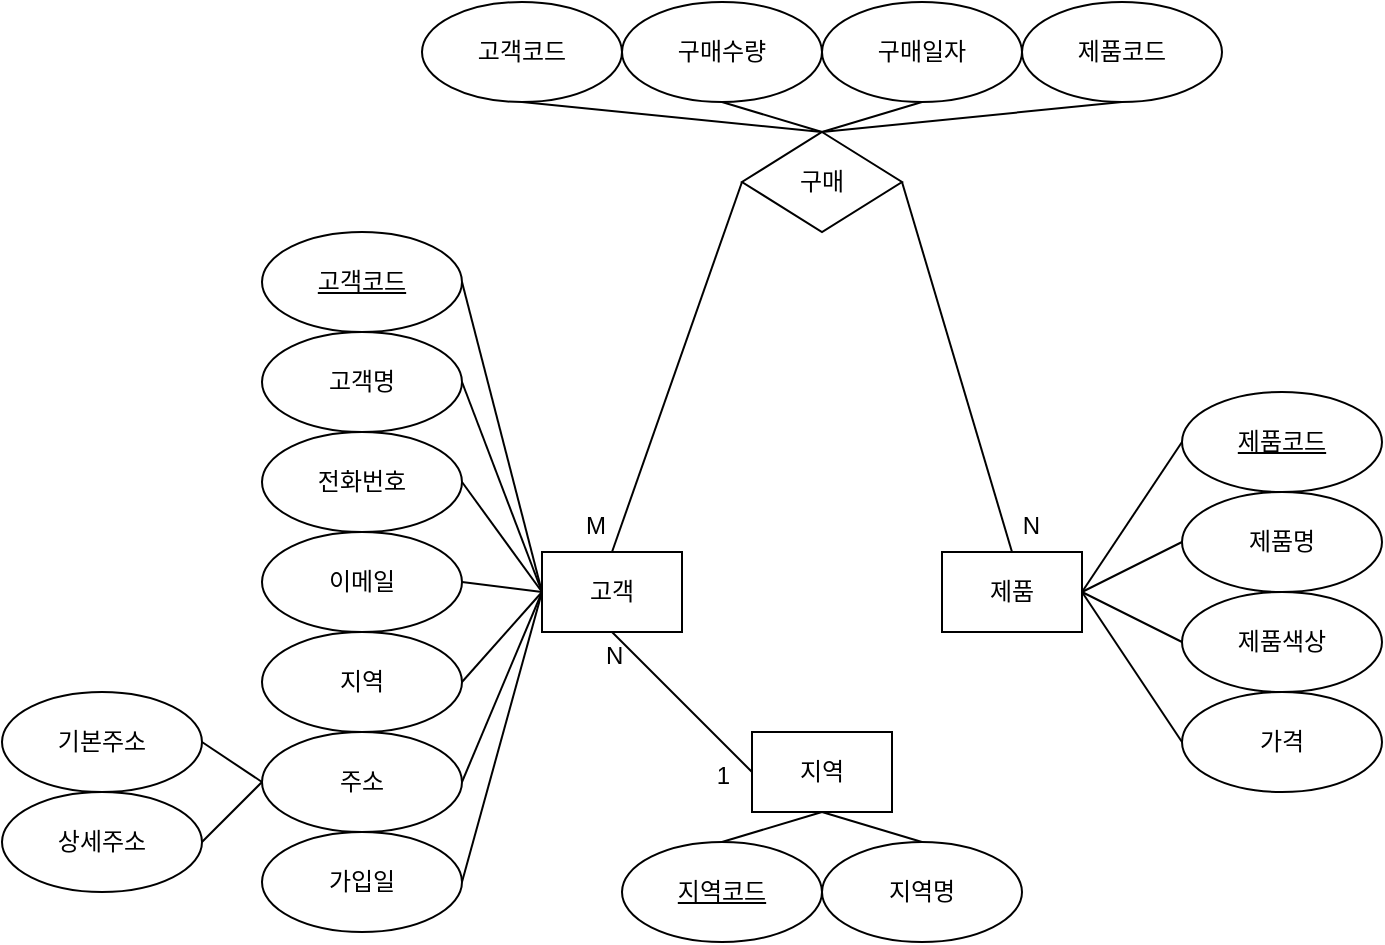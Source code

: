 <mxfile version="22.1.16" type="github">
  <diagram name="페이지-1" id="BGNcM_PZ6w7HkBIBmL-b">
    <mxGraphModel dx="1666" dy="793" grid="1" gridSize="10" guides="1" tooltips="1" connect="1" arrows="1" fold="1" page="1" pageScale="1" pageWidth="827" pageHeight="1169" math="0" shadow="0">
      <root>
        <mxCell id="0" />
        <mxCell id="1" parent="0" />
        <mxCell id="1nU7kdwLqWXRDg3xbZw1-1" value="고객" style="rounded=0;whiteSpace=wrap;html=1;" vertex="1" parent="1">
          <mxGeometry x="320" y="440" width="70" height="40" as="geometry" />
        </mxCell>
        <mxCell id="1nU7kdwLqWXRDg3xbZw1-4" value="제품" style="rounded=0;whiteSpace=wrap;html=1;" vertex="1" parent="1">
          <mxGeometry x="520" y="440" width="70" height="40" as="geometry" />
        </mxCell>
        <mxCell id="1nU7kdwLqWXRDg3xbZw1-5" value="지역" style="rounded=0;whiteSpace=wrap;html=1;" vertex="1" parent="1">
          <mxGeometry x="425" y="530" width="70" height="40" as="geometry" />
        </mxCell>
        <mxCell id="1nU7kdwLqWXRDg3xbZw1-6" value="지역명" style="ellipse;whiteSpace=wrap;html=1;" vertex="1" parent="1">
          <mxGeometry x="460" y="585" width="100" height="50" as="geometry" />
        </mxCell>
        <mxCell id="1nU7kdwLqWXRDg3xbZw1-9" value="고객명" style="ellipse;whiteSpace=wrap;html=1;" vertex="1" parent="1">
          <mxGeometry x="180" y="330" width="100" height="50" as="geometry" />
        </mxCell>
        <mxCell id="1nU7kdwLqWXRDg3xbZw1-10" value="전화번호" style="ellipse;whiteSpace=wrap;html=1;" vertex="1" parent="1">
          <mxGeometry x="180" y="380" width="100" height="50" as="geometry" />
        </mxCell>
        <mxCell id="1nU7kdwLqWXRDg3xbZw1-11" value="이메일" style="ellipse;whiteSpace=wrap;html=1;" vertex="1" parent="1">
          <mxGeometry x="180" y="430" width="100" height="50" as="geometry" />
        </mxCell>
        <mxCell id="1nU7kdwLqWXRDg3xbZw1-12" value="지역" style="ellipse;whiteSpace=wrap;html=1;" vertex="1" parent="1">
          <mxGeometry x="180" y="480" width="100" height="50" as="geometry" />
        </mxCell>
        <mxCell id="1nU7kdwLqWXRDg3xbZw1-13" value="기본주소" style="ellipse;whiteSpace=wrap;html=1;" vertex="1" parent="1">
          <mxGeometry x="50" y="510" width="100" height="50" as="geometry" />
        </mxCell>
        <mxCell id="1nU7kdwLqWXRDg3xbZw1-14" value="가입일" style="ellipse;whiteSpace=wrap;html=1;" vertex="1" parent="1">
          <mxGeometry x="180" y="580" width="100" height="50" as="geometry" />
        </mxCell>
        <mxCell id="1nU7kdwLqWXRDg3xbZw1-15" value="구매수량" style="ellipse;whiteSpace=wrap;html=1;" vertex="1" parent="1">
          <mxGeometry x="360" y="165" width="100" height="50" as="geometry" />
        </mxCell>
        <mxCell id="1nU7kdwLqWXRDg3xbZw1-16" value="구매일자" style="ellipse;whiteSpace=wrap;html=1;" vertex="1" parent="1">
          <mxGeometry x="460" y="165" width="100" height="50" as="geometry" />
        </mxCell>
        <mxCell id="1nU7kdwLqWXRDg3xbZw1-17" value="제품색상" style="ellipse;whiteSpace=wrap;html=1;" vertex="1" parent="1">
          <mxGeometry x="640" y="460" width="100" height="50" as="geometry" />
        </mxCell>
        <mxCell id="1nU7kdwLqWXRDg3xbZw1-18" value="가격" style="ellipse;whiteSpace=wrap;html=1;" vertex="1" parent="1">
          <mxGeometry x="640" y="510" width="100" height="50" as="geometry" />
        </mxCell>
        <mxCell id="1nU7kdwLqWXRDg3xbZw1-19" value="구매" style="rhombus;whiteSpace=wrap;html=1;" vertex="1" parent="1">
          <mxGeometry x="420" y="230" width="80" height="50" as="geometry" />
        </mxCell>
        <mxCell id="1nU7kdwLqWXRDg3xbZw1-21" value="제품명" style="ellipse;whiteSpace=wrap;html=1;" vertex="1" parent="1">
          <mxGeometry x="640" y="410" width="100" height="50" as="geometry" />
        </mxCell>
        <mxCell id="1nU7kdwLqWXRDg3xbZw1-24" value="" style="endArrow=none;html=1;rounded=0;exitX=1;exitY=0.5;exitDx=0;exitDy=0;entryX=0;entryY=0.5;entryDx=0;entryDy=0;" edge="1" parent="1" source="1nU7kdwLqWXRDg3xbZw1-58" target="1nU7kdwLqWXRDg3xbZw1-1">
          <mxGeometry relative="1" as="geometry">
            <mxPoint x="310" y="370" as="sourcePoint" />
            <mxPoint x="470" y="370" as="targetPoint" />
          </mxGeometry>
        </mxCell>
        <mxCell id="1nU7kdwLqWXRDg3xbZw1-25" value="" style="endArrow=none;html=1;rounded=0;exitX=1;exitY=0.5;exitDx=0;exitDy=0;entryX=0;entryY=0.5;entryDx=0;entryDy=0;" edge="1" parent="1" source="1nU7kdwLqWXRDg3xbZw1-9" target="1nU7kdwLqWXRDg3xbZw1-1">
          <mxGeometry relative="1" as="geometry">
            <mxPoint x="300" y="435" as="sourcePoint" />
            <mxPoint x="385" y="565" as="targetPoint" />
          </mxGeometry>
        </mxCell>
        <mxCell id="1nU7kdwLqWXRDg3xbZw1-26" value="" style="endArrow=none;html=1;rounded=0;exitX=1;exitY=0.5;exitDx=0;exitDy=0;entryX=0;entryY=0.5;entryDx=0;entryDy=0;" edge="1" parent="1" source="1nU7kdwLqWXRDg3xbZw1-10" target="1nU7kdwLqWXRDg3xbZw1-1">
          <mxGeometry relative="1" as="geometry">
            <mxPoint x="300" y="545" as="sourcePoint" />
            <mxPoint x="385" y="675" as="targetPoint" />
          </mxGeometry>
        </mxCell>
        <mxCell id="1nU7kdwLqWXRDg3xbZw1-27" value="" style="endArrow=none;html=1;rounded=0;exitX=1;exitY=0.5;exitDx=0;exitDy=0;entryX=0;entryY=0.5;entryDx=0;entryDy=0;" edge="1" parent="1" source="1nU7kdwLqWXRDg3xbZw1-14" target="1nU7kdwLqWXRDg3xbZw1-1">
          <mxGeometry relative="1" as="geometry">
            <mxPoint x="200" y="670" as="sourcePoint" />
            <mxPoint x="285" y="800" as="targetPoint" />
          </mxGeometry>
        </mxCell>
        <mxCell id="1nU7kdwLqWXRDg3xbZw1-28" value="" style="endArrow=none;html=1;rounded=0;exitX=1;exitY=0.5;exitDx=0;exitDy=0;entryX=0;entryY=0.5;entryDx=0;entryDy=0;" edge="1" parent="1" source="1nU7kdwLqWXRDg3xbZw1-11" target="1nU7kdwLqWXRDg3xbZw1-1">
          <mxGeometry relative="1" as="geometry">
            <mxPoint x="310" y="585" as="sourcePoint" />
            <mxPoint x="395" y="715" as="targetPoint" />
          </mxGeometry>
        </mxCell>
        <mxCell id="1nU7kdwLqWXRDg3xbZw1-29" value="" style="endArrow=none;html=1;rounded=0;exitX=1;exitY=0.5;exitDx=0;exitDy=0;entryX=0;entryY=0.5;entryDx=0;entryDy=0;" edge="1" parent="1" source="1nU7kdwLqWXRDg3xbZw1-64" target="1nU7kdwLqWXRDg3xbZw1-1">
          <mxGeometry relative="1" as="geometry">
            <mxPoint x="280" y="555" as="sourcePoint" />
            <mxPoint x="370" y="780" as="targetPoint" />
          </mxGeometry>
        </mxCell>
        <mxCell id="1nU7kdwLqWXRDg3xbZw1-30" value="" style="endArrow=none;html=1;rounded=0;exitX=1;exitY=0.5;exitDx=0;exitDy=0;entryX=0;entryY=0.5;entryDx=0;entryDy=0;" edge="1" parent="1" source="1nU7kdwLqWXRDg3xbZw1-12" target="1nU7kdwLqWXRDg3xbZw1-1">
          <mxGeometry relative="1" as="geometry">
            <mxPoint x="295" y="660" as="sourcePoint" />
            <mxPoint x="380" y="790" as="targetPoint" />
          </mxGeometry>
        </mxCell>
        <mxCell id="1nU7kdwLqWXRDg3xbZw1-31" value="" style="endArrow=none;html=1;rounded=0;exitX=0.5;exitY=1;exitDx=0;exitDy=0;entryX=0.5;entryY=0;entryDx=0;entryDy=0;" edge="1" parent="1" source="1nU7kdwLqWXRDg3xbZw1-5" target="1nU7kdwLqWXRDg3xbZw1-60">
          <mxGeometry relative="1" as="geometry">
            <mxPoint x="300" y="660" as="sourcePoint" />
            <mxPoint x="410" y="585" as="targetPoint" />
          </mxGeometry>
        </mxCell>
        <mxCell id="1nU7kdwLqWXRDg3xbZw1-32" value="" style="endArrow=none;html=1;rounded=0;exitX=1;exitY=0.5;exitDx=0;exitDy=0;entryX=0;entryY=0.5;entryDx=0;entryDy=0;" edge="1" parent="1" source="1nU7kdwLqWXRDg3xbZw1-42" target="1nU7kdwLqWXRDg3xbZw1-64">
          <mxGeometry relative="1" as="geometry">
            <mxPoint x="280" y="670" as="sourcePoint" />
            <mxPoint x="180" y="555" as="targetPoint" />
          </mxGeometry>
        </mxCell>
        <mxCell id="1nU7kdwLqWXRDg3xbZw1-33" value="" style="endArrow=none;html=1;rounded=0;exitX=0.5;exitY=1;exitDx=0;exitDy=0;entryX=0.5;entryY=0;entryDx=0;entryDy=0;" edge="1" parent="1" source="1nU7kdwLqWXRDg3xbZw1-5" target="1nU7kdwLqWXRDg3xbZw1-6">
          <mxGeometry relative="1" as="geometry">
            <mxPoint x="355" y="670" as="sourcePoint" />
            <mxPoint x="440" y="800" as="targetPoint" />
          </mxGeometry>
        </mxCell>
        <mxCell id="1nU7kdwLqWXRDg3xbZw1-34" value="" style="endArrow=none;html=1;rounded=0;exitX=1;exitY=0.5;exitDx=0;exitDy=0;entryX=0;entryY=0.5;entryDx=0;entryDy=0;" edge="1" parent="1" source="1nU7kdwLqWXRDg3xbZw1-4" target="1nU7kdwLqWXRDg3xbZw1-61">
          <mxGeometry relative="1" as="geometry">
            <mxPoint x="420" y="695" as="sourcePoint" />
            <mxPoint x="640" y="385" as="targetPoint" />
          </mxGeometry>
        </mxCell>
        <mxCell id="1nU7kdwLqWXRDg3xbZw1-35" value="" style="endArrow=none;html=1;rounded=0;exitX=0;exitY=0.5;exitDx=0;exitDy=0;entryX=1;entryY=0.5;entryDx=0;entryDy=0;" edge="1" parent="1" source="1nU7kdwLqWXRDg3xbZw1-18" target="1nU7kdwLqWXRDg3xbZw1-4">
          <mxGeometry relative="1" as="geometry">
            <mxPoint x="465" y="695" as="sourcePoint" />
            <mxPoint x="550" y="825" as="targetPoint" />
          </mxGeometry>
        </mxCell>
        <mxCell id="1nU7kdwLqWXRDg3xbZw1-36" value="" style="endArrow=none;html=1;rounded=0;exitX=1;exitY=0.5;exitDx=0;exitDy=0;entryX=0;entryY=0.5;entryDx=0;entryDy=0;" edge="1" parent="1" source="1nU7kdwLqWXRDg3xbZw1-4" target="1nU7kdwLqWXRDg3xbZw1-17">
          <mxGeometry relative="1" as="geometry">
            <mxPoint x="430" y="705" as="sourcePoint" />
            <mxPoint x="515" y="835" as="targetPoint" />
          </mxGeometry>
        </mxCell>
        <mxCell id="1nU7kdwLqWXRDg3xbZw1-37" value="" style="endArrow=none;html=1;rounded=0;exitX=1;exitY=0.5;exitDx=0;exitDy=0;entryX=0;entryY=0.5;entryDx=0;entryDy=0;" edge="1" parent="1" source="1nU7kdwLqWXRDg3xbZw1-4" target="1nU7kdwLqWXRDg3xbZw1-21">
          <mxGeometry relative="1" as="geometry">
            <mxPoint x="430" y="705" as="sourcePoint" />
            <mxPoint x="515" y="835" as="targetPoint" />
          </mxGeometry>
        </mxCell>
        <mxCell id="1nU7kdwLqWXRDg3xbZw1-38" value="" style="endArrow=none;html=1;rounded=0;exitX=0.5;exitY=1;exitDx=0;exitDy=0;entryX=0.5;entryY=0;entryDx=0;entryDy=0;" edge="1" parent="1" source="1nU7kdwLqWXRDg3xbZw1-16" target="1nU7kdwLqWXRDg3xbZw1-19">
          <mxGeometry relative="1" as="geometry">
            <mxPoint x="280" y="555" as="sourcePoint" />
            <mxPoint x="365" y="685" as="targetPoint" />
          </mxGeometry>
        </mxCell>
        <mxCell id="1nU7kdwLqWXRDg3xbZw1-39" value="" style="endArrow=none;html=1;rounded=0;exitX=0.5;exitY=1;exitDx=0;exitDy=0;entryX=0.5;entryY=0;entryDx=0;entryDy=0;" edge="1" parent="1" source="1nU7kdwLqWXRDg3xbZw1-15" target="1nU7kdwLqWXRDg3xbZw1-19">
          <mxGeometry relative="1" as="geometry">
            <mxPoint x="290" y="565" as="sourcePoint" />
            <mxPoint x="375" y="695" as="targetPoint" />
          </mxGeometry>
        </mxCell>
        <mxCell id="1nU7kdwLqWXRDg3xbZw1-42" value="상세주소" style="ellipse;whiteSpace=wrap;html=1;" vertex="1" parent="1">
          <mxGeometry x="50" y="560" width="100" height="50" as="geometry" />
        </mxCell>
        <mxCell id="1nU7kdwLqWXRDg3xbZw1-43" value="" style="endArrow=none;html=1;rounded=0;exitX=1;exitY=0.5;exitDx=0;exitDy=0;entryX=0;entryY=0.5;entryDx=0;entryDy=0;" edge="1" parent="1" source="1nU7kdwLqWXRDg3xbZw1-13" target="1nU7kdwLqWXRDg3xbZw1-64">
          <mxGeometry relative="1" as="geometry">
            <mxPoint x="290" y="680" as="sourcePoint" />
            <mxPoint x="180" y="555" as="targetPoint" />
          </mxGeometry>
        </mxCell>
        <mxCell id="1nU7kdwLqWXRDg3xbZw1-51" value="" style="endArrow=none;html=1;rounded=0;entryX=0;entryY=0.5;entryDx=0;entryDy=0;exitX=0.5;exitY=1;exitDx=0;exitDy=0;" edge="1" parent="1" source="1nU7kdwLqWXRDg3xbZw1-1" target="1nU7kdwLqWXRDg3xbZw1-5">
          <mxGeometry relative="1" as="geometry">
            <mxPoint x="355" y="530" as="sourcePoint" />
            <mxPoint x="480" y="470" as="targetPoint" />
          </mxGeometry>
        </mxCell>
        <mxCell id="1nU7kdwLqWXRDg3xbZw1-52" value="N" style="resizable=0;html=1;whiteSpace=wrap;align=left;verticalAlign=bottom;" connectable="0" vertex="1" parent="1nU7kdwLqWXRDg3xbZw1-51">
          <mxGeometry x="-1" relative="1" as="geometry">
            <mxPoint x="-5" y="20" as="offset" />
          </mxGeometry>
        </mxCell>
        <mxCell id="1nU7kdwLqWXRDg3xbZw1-53" value="1" style="resizable=0;html=1;whiteSpace=wrap;align=right;verticalAlign=bottom;" connectable="0" vertex="1" parent="1nU7kdwLqWXRDg3xbZw1-51">
          <mxGeometry x="1" relative="1" as="geometry">
            <mxPoint x="-10" y="10" as="offset" />
          </mxGeometry>
        </mxCell>
        <mxCell id="1nU7kdwLqWXRDg3xbZw1-54" value="제품코드" style="ellipse;whiteSpace=wrap;html=1;" vertex="1" parent="1">
          <mxGeometry x="560" y="165" width="100" height="50" as="geometry" />
        </mxCell>
        <mxCell id="1nU7kdwLqWXRDg3xbZw1-56" value="" style="endArrow=none;html=1;rounded=0;exitX=0.5;exitY=1;exitDx=0;exitDy=0;entryX=0.5;entryY=0;entryDx=0;entryDy=0;" edge="1" parent="1" source="1nU7kdwLqWXRDg3xbZw1-63" target="1nU7kdwLqWXRDg3xbZw1-19">
          <mxGeometry relative="1" as="geometry">
            <mxPoint x="310" y="215" as="sourcePoint" />
            <mxPoint x="460" y="230" as="targetPoint" />
          </mxGeometry>
        </mxCell>
        <mxCell id="1nU7kdwLqWXRDg3xbZw1-57" value="" style="endArrow=none;html=1;rounded=0;exitX=0.5;exitY=0;exitDx=0;exitDy=0;entryX=0.5;entryY=1;entryDx=0;entryDy=0;" edge="1" parent="1" source="1nU7kdwLqWXRDg3xbZw1-19" target="1nU7kdwLqWXRDg3xbZw1-54">
          <mxGeometry relative="1" as="geometry">
            <mxPoint x="320" y="225" as="sourcePoint" />
            <mxPoint x="470" y="240" as="targetPoint" />
          </mxGeometry>
        </mxCell>
        <mxCell id="1nU7kdwLqWXRDg3xbZw1-58" value="고객코드" style="ellipse;whiteSpace=wrap;html=1;align=center;fontStyle=4;" vertex="1" parent="1">
          <mxGeometry x="180" y="280" width="100" height="50" as="geometry" />
        </mxCell>
        <mxCell id="1nU7kdwLqWXRDg3xbZw1-60" value="지역코드" style="ellipse;whiteSpace=wrap;html=1;align=center;fontStyle=4;" vertex="1" parent="1">
          <mxGeometry x="360" y="585" width="100" height="50" as="geometry" />
        </mxCell>
        <mxCell id="1nU7kdwLqWXRDg3xbZw1-61" value="제품코드" style="ellipse;whiteSpace=wrap;html=1;align=center;fontStyle=4;" vertex="1" parent="1">
          <mxGeometry x="640" y="360" width="100" height="50" as="geometry" />
        </mxCell>
        <mxCell id="1nU7kdwLqWXRDg3xbZw1-63" value="고객코드" style="ellipse;whiteSpace=wrap;html=1;" vertex="1" parent="1">
          <mxGeometry x="260" y="165" width="100" height="50" as="geometry" />
        </mxCell>
        <mxCell id="1nU7kdwLqWXRDg3xbZw1-64" value="주소" style="ellipse;whiteSpace=wrap;html=1;" vertex="1" parent="1">
          <mxGeometry x="180" y="530" width="100" height="50" as="geometry" />
        </mxCell>
        <mxCell id="1nU7kdwLqWXRDg3xbZw1-65" value="" style="endArrow=none;html=1;rounded=0;entryX=0.5;entryY=0;entryDx=0;entryDy=0;exitX=0;exitY=0.5;exitDx=0;exitDy=0;" edge="1" parent="1" source="1nU7kdwLqWXRDg3xbZw1-19" target="1nU7kdwLqWXRDg3xbZw1-1">
          <mxGeometry relative="1" as="geometry">
            <mxPoint x="334" y="350" as="sourcePoint" />
            <mxPoint x="494" y="350" as="targetPoint" />
          </mxGeometry>
        </mxCell>
        <mxCell id="1nU7kdwLqWXRDg3xbZw1-66" value="M" style="resizable=0;html=1;whiteSpace=wrap;align=left;verticalAlign=bottom;" connectable="0" vertex="1" parent="1nU7kdwLqWXRDg3xbZw1-65">
          <mxGeometry x="-1" relative="1" as="geometry">
            <mxPoint x="-80" y="180" as="offset" />
          </mxGeometry>
        </mxCell>
        <mxCell id="1nU7kdwLqWXRDg3xbZw1-68" value="" style="endArrow=none;html=1;rounded=0;entryX=1;entryY=0.5;entryDx=0;entryDy=0;exitX=0.5;exitY=0;exitDx=0;exitDy=0;" edge="1" parent="1" source="1nU7kdwLqWXRDg3xbZw1-4" target="1nU7kdwLqWXRDg3xbZw1-19">
          <mxGeometry relative="1" as="geometry">
            <mxPoint x="370" y="420" as="sourcePoint" />
            <mxPoint x="530" y="420" as="targetPoint" />
          </mxGeometry>
        </mxCell>
        <mxCell id="1nU7kdwLqWXRDg3xbZw1-70" value="N" style="resizable=0;html=1;whiteSpace=wrap;align=right;verticalAlign=bottom;" connectable="0" vertex="1" parent="1nU7kdwLqWXRDg3xbZw1-68">
          <mxGeometry x="1" relative="1" as="geometry">
            <mxPoint x="70" y="180" as="offset" />
          </mxGeometry>
        </mxCell>
      </root>
    </mxGraphModel>
  </diagram>
</mxfile>
